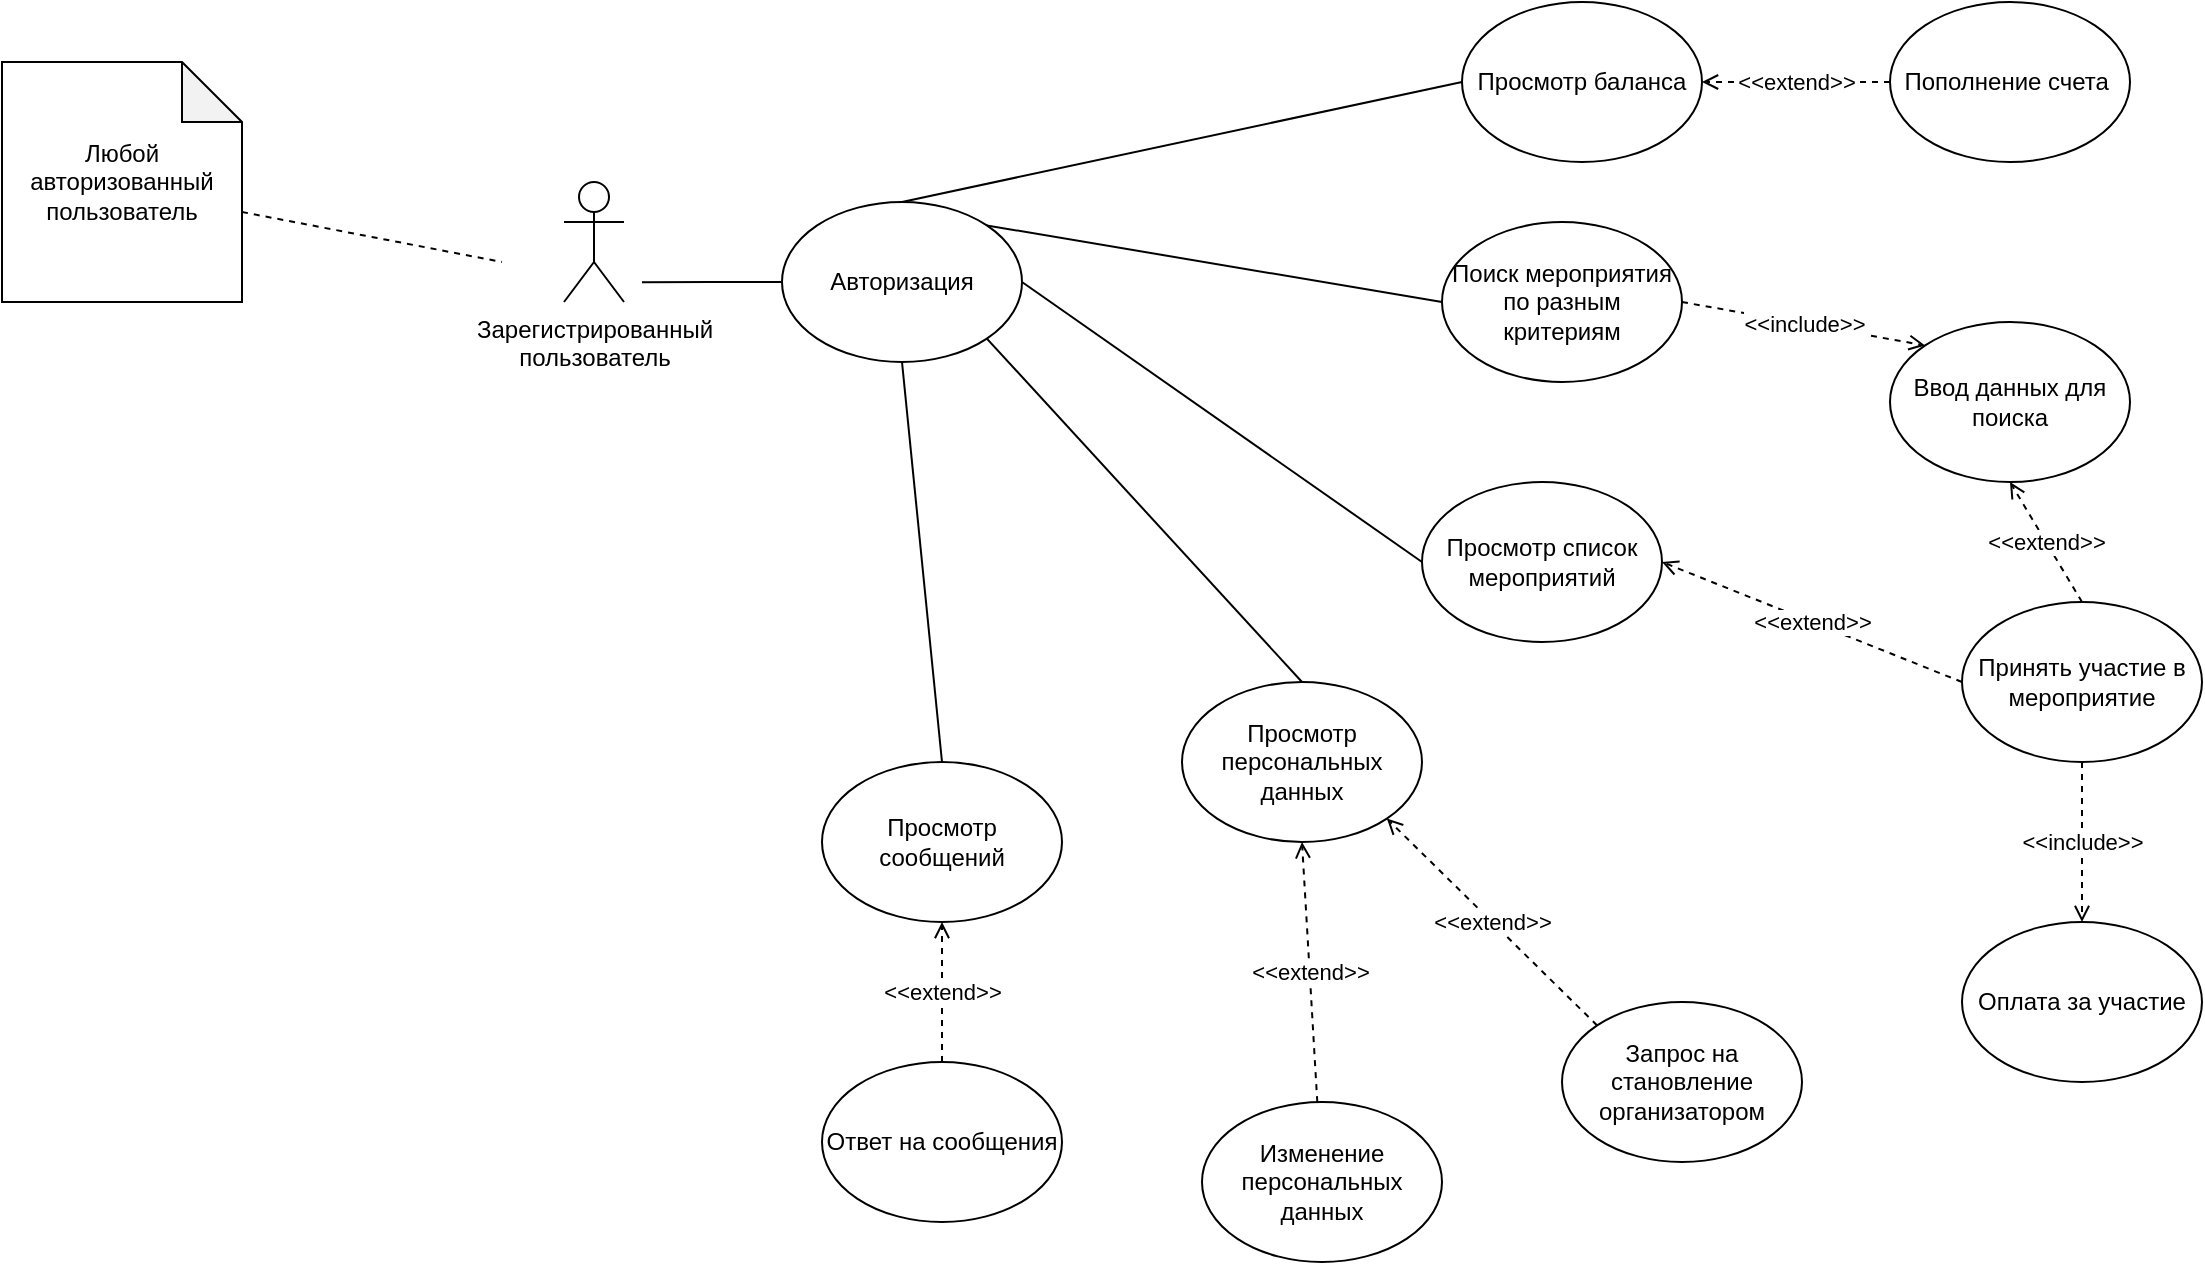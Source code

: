 <mxfile version="16.5.1" type="device"><diagram id="DhA1WRztJYwFJPUeFuZ9" name="Страница 1"><mxGraphModel dx="1865" dy="649" grid="1" gridSize="10" guides="1" tooltips="1" connect="1" arrows="1" fold="1" page="1" pageScale="1" pageWidth="827" pageHeight="1169" math="0" shadow="0"><root><mxCell id="0"/><mxCell id="1" parent="0"/><mxCell id="yzEr7uHE7Dv5dXW_3EsN-1" value="Зарегистрированный &lt;br&gt;пользователь" style="shape=umlActor;verticalLabelPosition=bottom;verticalAlign=top;html=1;outlineConnect=0;" parent="1" vertex="1"><mxGeometry x="-369" y="190" width="30" height="60" as="geometry"/></mxCell><mxCell id="yzEr7uHE7Dv5dXW_3EsN-43" value="&lt;span style=&quot;color: rgb(0 , 0 , 0) ; font-family: &amp;#34;helvetica&amp;#34; ; font-size: 11px ; font-style: normal ; font-weight: 400 ; letter-spacing: normal ; text-align: center ; text-indent: 0px ; text-transform: none ; word-spacing: 0px ; background-color: rgb(255 , 255 , 255) ; display: inline ; float: none&quot;&gt;&amp;lt;&amp;lt;extend&amp;gt;&amp;gt;&lt;/span&gt;" style="edgeStyle=none;rounded=0;orthogonalLoop=1;jettySize=auto;html=1;exitX=0;exitY=0.5;exitDx=0;exitDy=0;entryX=1;entryY=0.5;entryDx=0;entryDy=0;dashed=1;endArrow=open;endFill=0;" parent="1" source="yzEr7uHE7Dv5dXW_3EsN-31" target="yzEr7uHE7Dv5dXW_3EsN-41" edge="1"><mxGeometry relative="1" as="geometry"/></mxCell><mxCell id="8zyFYtJ7-peoo80VrIr7-18" value="&amp;lt;&amp;lt;extend&amp;gt;&amp;gt;" style="edgeStyle=none;rounded=0;orthogonalLoop=1;jettySize=auto;html=1;exitX=0.5;exitY=0;exitDx=0;exitDy=0;entryX=0.5;entryY=1;entryDx=0;entryDy=0;dashed=1;endArrow=open;endFill=0;" parent="1" source="yzEr7uHE7Dv5dXW_3EsN-31" target="unitZicX8_-CSbb3zrH4-1" edge="1"><mxGeometry relative="1" as="geometry"/></mxCell><mxCell id="yzEr7uHE7Dv5dXW_3EsN-31" value="Принять участие в мероприятие" style="ellipse;whiteSpace=wrap;html=1;" parent="1" vertex="1"><mxGeometry x="330" y="400" width="120" height="80" as="geometry"/></mxCell><mxCell id="yzEr7uHE7Dv5dXW_3EsN-42" style="edgeStyle=none;rounded=0;orthogonalLoop=1;jettySize=auto;html=1;exitX=0;exitY=0.5;exitDx=0;exitDy=0;endArrow=none;endFill=0;entryX=1;entryY=0.5;entryDx=0;entryDy=0;" parent="1" source="yzEr7uHE7Dv5dXW_3EsN-41" target="qS7lgF3piM1llzDW0CXC-1" edge="1"><mxGeometry relative="1" as="geometry"><mxPoint x="-140" y="239.667" as="targetPoint"/></mxGeometry></mxCell><mxCell id="yzEr7uHE7Dv5dXW_3EsN-41" value="Просмотр список&lt;br&gt;мероприятий" style="ellipse;whiteSpace=wrap;html=1;" parent="1" vertex="1"><mxGeometry x="60" y="340" width="120" height="80" as="geometry"/></mxCell><mxCell id="yzEr7uHE7Dv5dXW_3EsN-65" style="edgeStyle=none;rounded=0;orthogonalLoop=1;jettySize=auto;html=1;exitX=0;exitY=0;exitDx=120;exitDy=75;exitPerimeter=0;dashed=1;endArrow=none;endFill=0;" parent="1" source="yzEr7uHE7Dv5dXW_3EsN-60" edge="1"><mxGeometry relative="1" as="geometry"><mxPoint x="-400" y="230" as="targetPoint"/></mxGeometry></mxCell><mxCell id="yzEr7uHE7Dv5dXW_3EsN-60" value="Любой авторизованный пользователь" style="shape=note;whiteSpace=wrap;html=1;backgroundOutline=1;darkOpacity=0.05;" parent="1" vertex="1"><mxGeometry x="-650" y="130" width="120" height="120" as="geometry"/></mxCell><mxCell id="8zyFYtJ7-peoo80VrIr7-1" value="Поиск мероприятия&lt;br&gt;по разным критериям" style="ellipse;whiteSpace=wrap;html=1;" parent="1" vertex="1"><mxGeometry x="70" y="210" width="120" height="80" as="geometry"/></mxCell><mxCell id="8zyFYtJ7-peoo80VrIr7-16" style="edgeStyle=none;rounded=0;orthogonalLoop=1;jettySize=auto;html=1;exitX=0;exitY=0.5;exitDx=0;exitDy=0;endArrow=none;endFill=0;entryX=1;entryY=0;entryDx=0;entryDy=0;" parent="1" source="8zyFYtJ7-peoo80VrIr7-1" target="qS7lgF3piM1llzDW0CXC-1" edge="1"><mxGeometry relative="1" as="geometry"><mxPoint x="-140" y="230" as="targetPoint"/><mxPoint x="30.0" y="320" as="sourcePoint"/></mxGeometry></mxCell><mxCell id="unitZicX8_-CSbb3zrH4-1" value="Ввод данных для поиска&lt;br&gt;" style="ellipse;whiteSpace=wrap;html=1;" parent="1" vertex="1"><mxGeometry x="294" y="260" width="120" height="80" as="geometry"/></mxCell><mxCell id="unitZicX8_-CSbb3zrH4-2" value="&amp;lt;&amp;lt;include&amp;gt;&amp;gt;" style="edgeStyle=none;rounded=0;orthogonalLoop=1;jettySize=auto;html=1;exitX=1;exitY=0.5;exitDx=0;exitDy=0;entryX=0;entryY=0;entryDx=0;entryDy=0;endArrow=open;endFill=0;dashed=1;" parent="1" source="8zyFYtJ7-peoo80VrIr7-1" target="unitZicX8_-CSbb3zrH4-1" edge="1"><mxGeometry relative="1" as="geometry"><mxPoint x="150" y="110" as="sourcePoint"/><mxPoint x="270" y="110" as="targetPoint"/></mxGeometry></mxCell><mxCell id="unitZicX8_-CSbb3zrH4-12" value="Просмотр баланса" style="ellipse;whiteSpace=wrap;html=1;" parent="1" vertex="1"><mxGeometry x="80" y="100" width="120" height="80" as="geometry"/></mxCell><mxCell id="unitZicX8_-CSbb3zrH4-13" value="Пополнение счета&amp;nbsp;" style="ellipse;whiteSpace=wrap;html=1;" parent="1" vertex="1"><mxGeometry x="294" y="100" width="120" height="80" as="geometry"/></mxCell><mxCell id="unitZicX8_-CSbb3zrH4-14" style="edgeStyle=none;rounded=0;orthogonalLoop=1;jettySize=auto;html=1;exitX=0;exitY=0.5;exitDx=0;exitDy=0;endArrow=none;endFill=0;entryX=0.5;entryY=0;entryDx=0;entryDy=0;" parent="1" source="unitZicX8_-CSbb3zrH4-12" target="qS7lgF3piM1llzDW0CXC-1" edge="1"><mxGeometry relative="1" as="geometry"><mxPoint x="-140" y="215" as="targetPoint"/><mxPoint x="20" y="185" as="sourcePoint"/></mxGeometry></mxCell><mxCell id="unitZicX8_-CSbb3zrH4-18" value="&lt;span style=&quot;color: rgb(0 , 0 , 0) ; font-family: &amp;#34;helvetica&amp;#34; ; font-size: 11px ; font-style: normal ; font-weight: 400 ; letter-spacing: normal ; text-align: center ; text-indent: 0px ; text-transform: none ; word-spacing: 0px ; background-color: rgb(255 , 255 , 255) ; display: inline ; float: none&quot;&gt;&amp;lt;&amp;lt;extend&amp;gt;&amp;gt;&lt;/span&gt;" style="edgeStyle=none;rounded=0;orthogonalLoop=1;jettySize=auto;html=1;exitX=0;exitY=0.5;exitDx=0;exitDy=0;dashed=1;endArrow=open;endFill=0;entryX=1;entryY=0.5;entryDx=0;entryDy=0;" parent="1" source="unitZicX8_-CSbb3zrH4-13" target="unitZicX8_-CSbb3zrH4-12" edge="1"><mxGeometry relative="1" as="geometry"><mxPoint x="470" y="20" as="sourcePoint"/><mxPoint x="180" y="60" as="targetPoint"/></mxGeometry></mxCell><mxCell id="unitZicX8_-CSbb3zrH4-20" style="edgeStyle=none;rounded=0;orthogonalLoop=1;jettySize=auto;html=1;endArrow=none;endFill=0;entryX=1;entryY=1;entryDx=0;entryDy=0;exitX=0.5;exitY=0;exitDx=0;exitDy=0;" parent="1" source="unitZicX8_-CSbb3zrH4-21" target="qS7lgF3piM1llzDW0CXC-1" edge="1"><mxGeometry relative="1" as="geometry"><mxPoint x="-140" y="250" as="targetPoint"/><mxPoint x="20" y="400" as="sourcePoint"/></mxGeometry></mxCell><mxCell id="unitZicX8_-CSbb3zrH4-21" value="Просмотр персональных данных" style="ellipse;whiteSpace=wrap;html=1;" parent="1" vertex="1"><mxGeometry x="-60" y="440" width="120" height="80" as="geometry"/></mxCell><mxCell id="unitZicX8_-CSbb3zrH4-22" value="Изменение персональных данных" style="ellipse;whiteSpace=wrap;html=1;" parent="1" vertex="1"><mxGeometry x="-50" y="650" width="120" height="80" as="geometry"/></mxCell><mxCell id="unitZicX8_-CSbb3zrH4-23" value="&lt;span style=&quot;color: rgb(0 , 0 , 0) ; font-family: &amp;#34;helvetica&amp;#34; ; font-size: 11px ; font-style: normal ; font-weight: 400 ; letter-spacing: normal ; text-align: center ; text-indent: 0px ; text-transform: none ; word-spacing: 0px ; background-color: rgb(255 , 255 , 255) ; display: inline ; float: none&quot;&gt;&amp;lt;&amp;lt;extend&amp;gt;&amp;gt;&lt;/span&gt;" style="edgeStyle=none;rounded=0;orthogonalLoop=1;jettySize=auto;html=1;entryX=0.5;entryY=1;entryDx=0;entryDy=0;dashed=1;endArrow=open;endFill=0;" parent="1" source="unitZicX8_-CSbb3zrH4-22" target="unitZicX8_-CSbb3zrH4-21" edge="1"><mxGeometry relative="1" as="geometry"><mxPoint x="310" y="490" as="sourcePoint"/><mxPoint x="10" y="490" as="targetPoint"/></mxGeometry></mxCell><mxCell id="unitZicX8_-CSbb3zrH4-24" value="Запрос на становление организатором" style="ellipse;whiteSpace=wrap;html=1;" parent="1" vertex="1"><mxGeometry x="130" y="600" width="120" height="80" as="geometry"/></mxCell><mxCell id="unitZicX8_-CSbb3zrH4-25" value="&lt;span style=&quot;color: rgb(0 , 0 , 0) ; font-family: &amp;#34;helvetica&amp;#34; ; font-size: 11px ; font-style: normal ; font-weight: 400 ; letter-spacing: normal ; text-align: center ; text-indent: 0px ; text-transform: none ; word-spacing: 0px ; background-color: rgb(255 , 255 , 255) ; display: inline ; float: none&quot;&gt;&amp;lt;&amp;lt;extend&amp;gt;&amp;gt;&lt;/span&gt;" style="edgeStyle=none;rounded=0;orthogonalLoop=1;jettySize=auto;html=1;exitX=0;exitY=0;exitDx=0;exitDy=0;entryX=1;entryY=1;entryDx=0;entryDy=0;dashed=1;endArrow=open;endFill=0;" parent="1" source="unitZicX8_-CSbb3zrH4-24" target="unitZicX8_-CSbb3zrH4-21" edge="1"><mxGeometry relative="1" as="geometry"><mxPoint x="330" y="490" as="sourcePoint"/><mxPoint x="132.426" y="438.284" as="targetPoint"/></mxGeometry></mxCell><mxCell id="unitZicX8_-CSbb3zrH4-43" value="Просмотр сообщений" style="ellipse;whiteSpace=wrap;html=1;" parent="1" vertex="1"><mxGeometry x="-240" y="480" width="120" height="80" as="geometry"/></mxCell><mxCell id="unitZicX8_-CSbb3zrH4-45" style="edgeStyle=none;rounded=0;orthogonalLoop=1;jettySize=auto;html=1;endArrow=none;endFill=0;exitX=0.5;exitY=0;exitDx=0;exitDy=0;entryX=0.5;entryY=1;entryDx=0;entryDy=0;" parent="1" source="unitZicX8_-CSbb3zrH4-43" target="qS7lgF3piM1llzDW0CXC-1" edge="1"><mxGeometry relative="1" as="geometry"><mxPoint x="-170" y="280" as="targetPoint"/><mxPoint x="30" y="410" as="sourcePoint"/></mxGeometry></mxCell><mxCell id="unitZicX8_-CSbb3zrH4-47" value="Ответ на сообщения" style="ellipse;whiteSpace=wrap;html=1;" parent="1" vertex="1"><mxGeometry x="-240" y="630" width="120" height="80" as="geometry"/></mxCell><mxCell id="unitZicX8_-CSbb3zrH4-48" value="&lt;span style=&quot;color: rgb(0 , 0 , 0) ; font-family: &amp;#34;helvetica&amp;#34; ; font-size: 11px ; font-style: normal ; font-weight: 400 ; letter-spacing: normal ; text-align: center ; text-indent: 0px ; text-transform: none ; word-spacing: 0px ; background-color: rgb(255 , 255 , 255) ; display: inline ; float: none&quot;&gt;&amp;lt;&amp;lt;extend&amp;gt;&amp;gt;&lt;/span&gt;" style="edgeStyle=none;rounded=0;orthogonalLoop=1;jettySize=auto;html=1;exitX=0.5;exitY=0;exitDx=0;exitDy=0;entryX=0.5;entryY=1;entryDx=0;entryDy=0;dashed=1;endArrow=open;endFill=0;" parent="1" source="unitZicX8_-CSbb3zrH4-47" target="unitZicX8_-CSbb3zrH4-43" edge="1"><mxGeometry relative="1" as="geometry"><mxPoint x="-0.43" y="610.0" as="sourcePoint"/><mxPoint x="-118.004" y="518.284" as="targetPoint"/></mxGeometry></mxCell><mxCell id="unitZicX8_-CSbb3zrH4-51" value="&amp;lt;&amp;lt;include&amp;gt;&amp;gt;" style="edgeStyle=none;rounded=0;orthogonalLoop=1;jettySize=auto;html=1;exitX=0.5;exitY=1;exitDx=0;exitDy=0;endArrow=open;endFill=0;dashed=1;entryX=0.5;entryY=0;entryDx=0;entryDy=0;" parent="1" source="yzEr7uHE7Dv5dXW_3EsN-31" target="unitZicX8_-CSbb3zrH4-52" edge="1"><mxGeometry relative="1" as="geometry"><mxPoint x="570" y="240.0" as="sourcePoint"/><mxPoint x="600" y="200" as="targetPoint"/></mxGeometry></mxCell><mxCell id="unitZicX8_-CSbb3zrH4-52" value="Оплата за участие" style="ellipse;whiteSpace=wrap;html=1;" parent="1" vertex="1"><mxGeometry x="330" y="560" width="120" height="80" as="geometry"/></mxCell><mxCell id="qS7lgF3piM1llzDW0CXC-2" style="edgeStyle=orthogonalEdgeStyle;rounded=0;orthogonalLoop=1;jettySize=auto;html=1;exitX=0;exitY=0.5;exitDx=0;exitDy=0;endArrow=none;endFill=0;" parent="1" source="qS7lgF3piM1llzDW0CXC-1" edge="1"><mxGeometry relative="1" as="geometry"><mxPoint x="-330" y="240.095" as="targetPoint"/></mxGeometry></mxCell><mxCell id="qS7lgF3piM1llzDW0CXC-1" value="Авторизация" style="ellipse;whiteSpace=wrap;html=1;" parent="1" vertex="1"><mxGeometry x="-260" y="200" width="120" height="80" as="geometry"/></mxCell></root></mxGraphModel></diagram></mxfile>